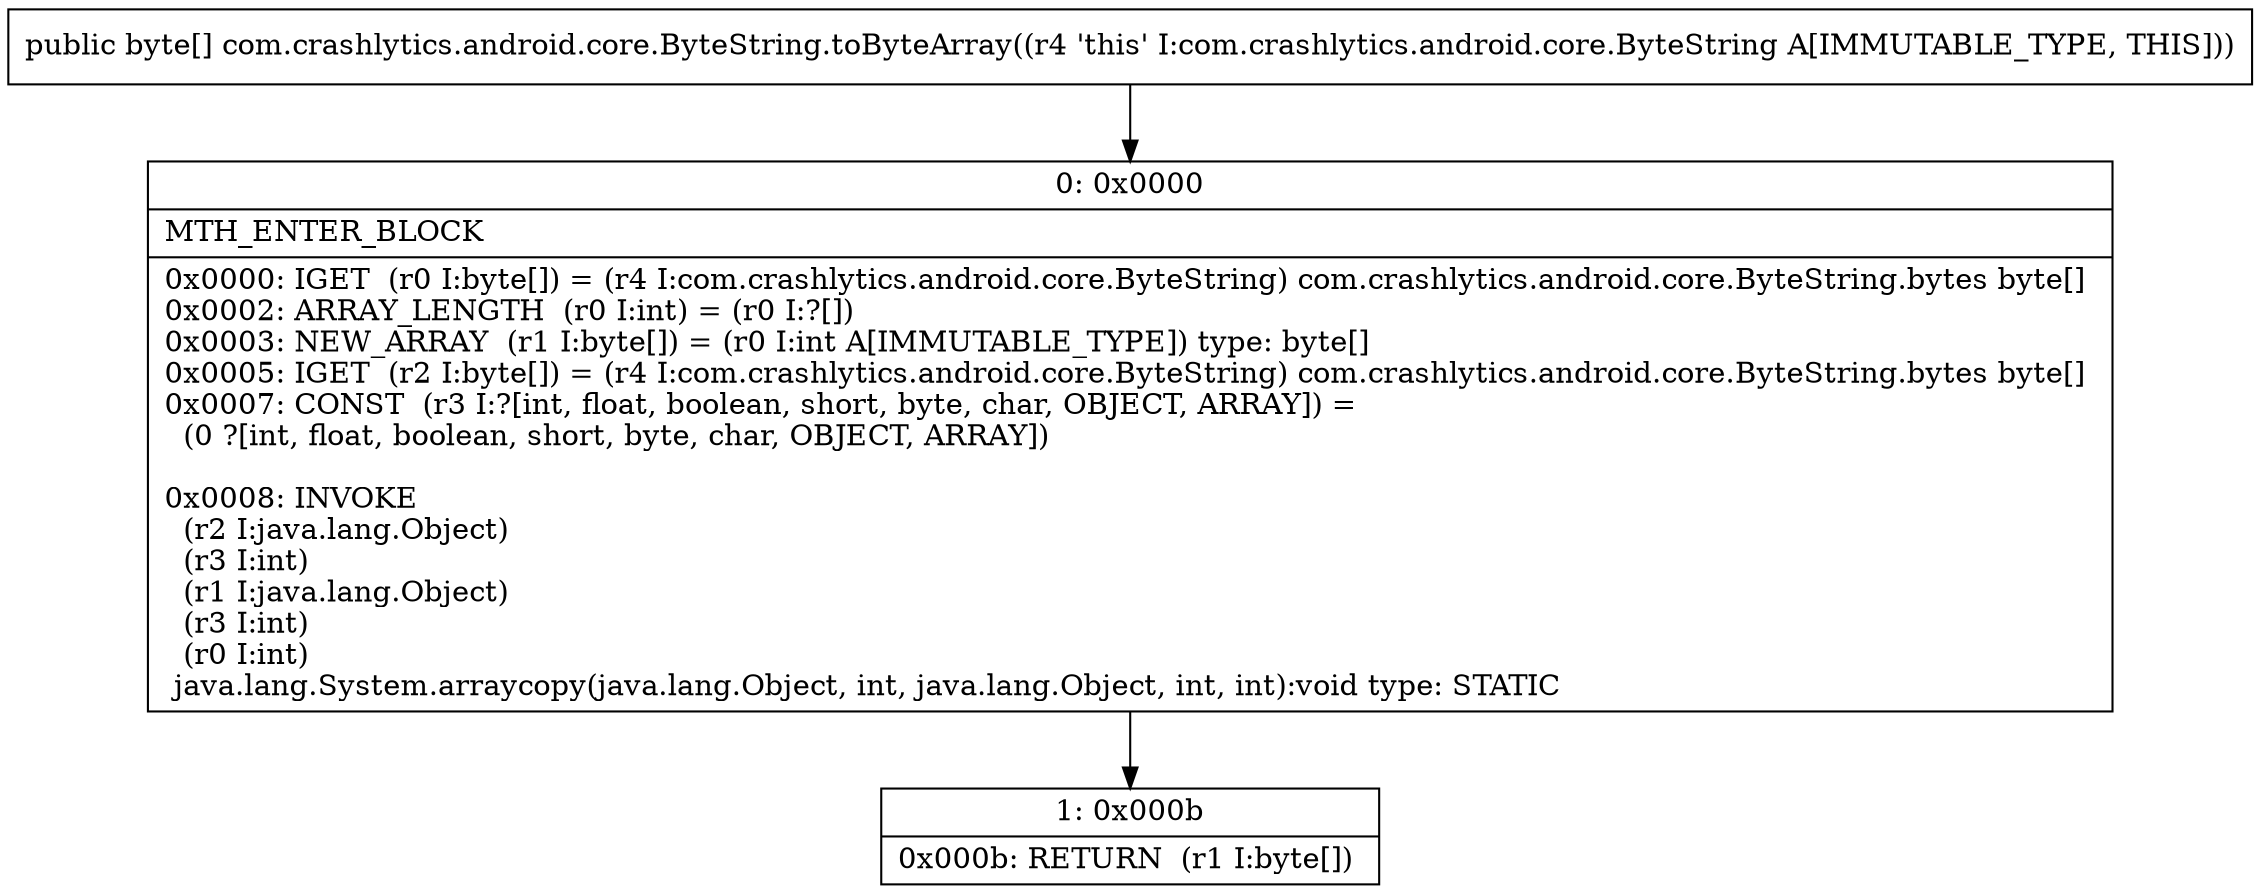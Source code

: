 digraph "CFG forcom.crashlytics.android.core.ByteString.toByteArray()[B" {
Node_0 [shape=record,label="{0\:\ 0x0000|MTH_ENTER_BLOCK\l|0x0000: IGET  (r0 I:byte[]) = (r4 I:com.crashlytics.android.core.ByteString) com.crashlytics.android.core.ByteString.bytes byte[] \l0x0002: ARRAY_LENGTH  (r0 I:int) = (r0 I:?[]) \l0x0003: NEW_ARRAY  (r1 I:byte[]) = (r0 I:int A[IMMUTABLE_TYPE]) type: byte[] \l0x0005: IGET  (r2 I:byte[]) = (r4 I:com.crashlytics.android.core.ByteString) com.crashlytics.android.core.ByteString.bytes byte[] \l0x0007: CONST  (r3 I:?[int, float, boolean, short, byte, char, OBJECT, ARRAY]) = \l  (0 ?[int, float, boolean, short, byte, char, OBJECT, ARRAY])\l \l0x0008: INVOKE  \l  (r2 I:java.lang.Object)\l  (r3 I:int)\l  (r1 I:java.lang.Object)\l  (r3 I:int)\l  (r0 I:int)\l java.lang.System.arraycopy(java.lang.Object, int, java.lang.Object, int, int):void type: STATIC \l}"];
Node_1 [shape=record,label="{1\:\ 0x000b|0x000b: RETURN  (r1 I:byte[]) \l}"];
MethodNode[shape=record,label="{public byte[] com.crashlytics.android.core.ByteString.toByteArray((r4 'this' I:com.crashlytics.android.core.ByteString A[IMMUTABLE_TYPE, THIS])) }"];
MethodNode -> Node_0;
Node_0 -> Node_1;
}

